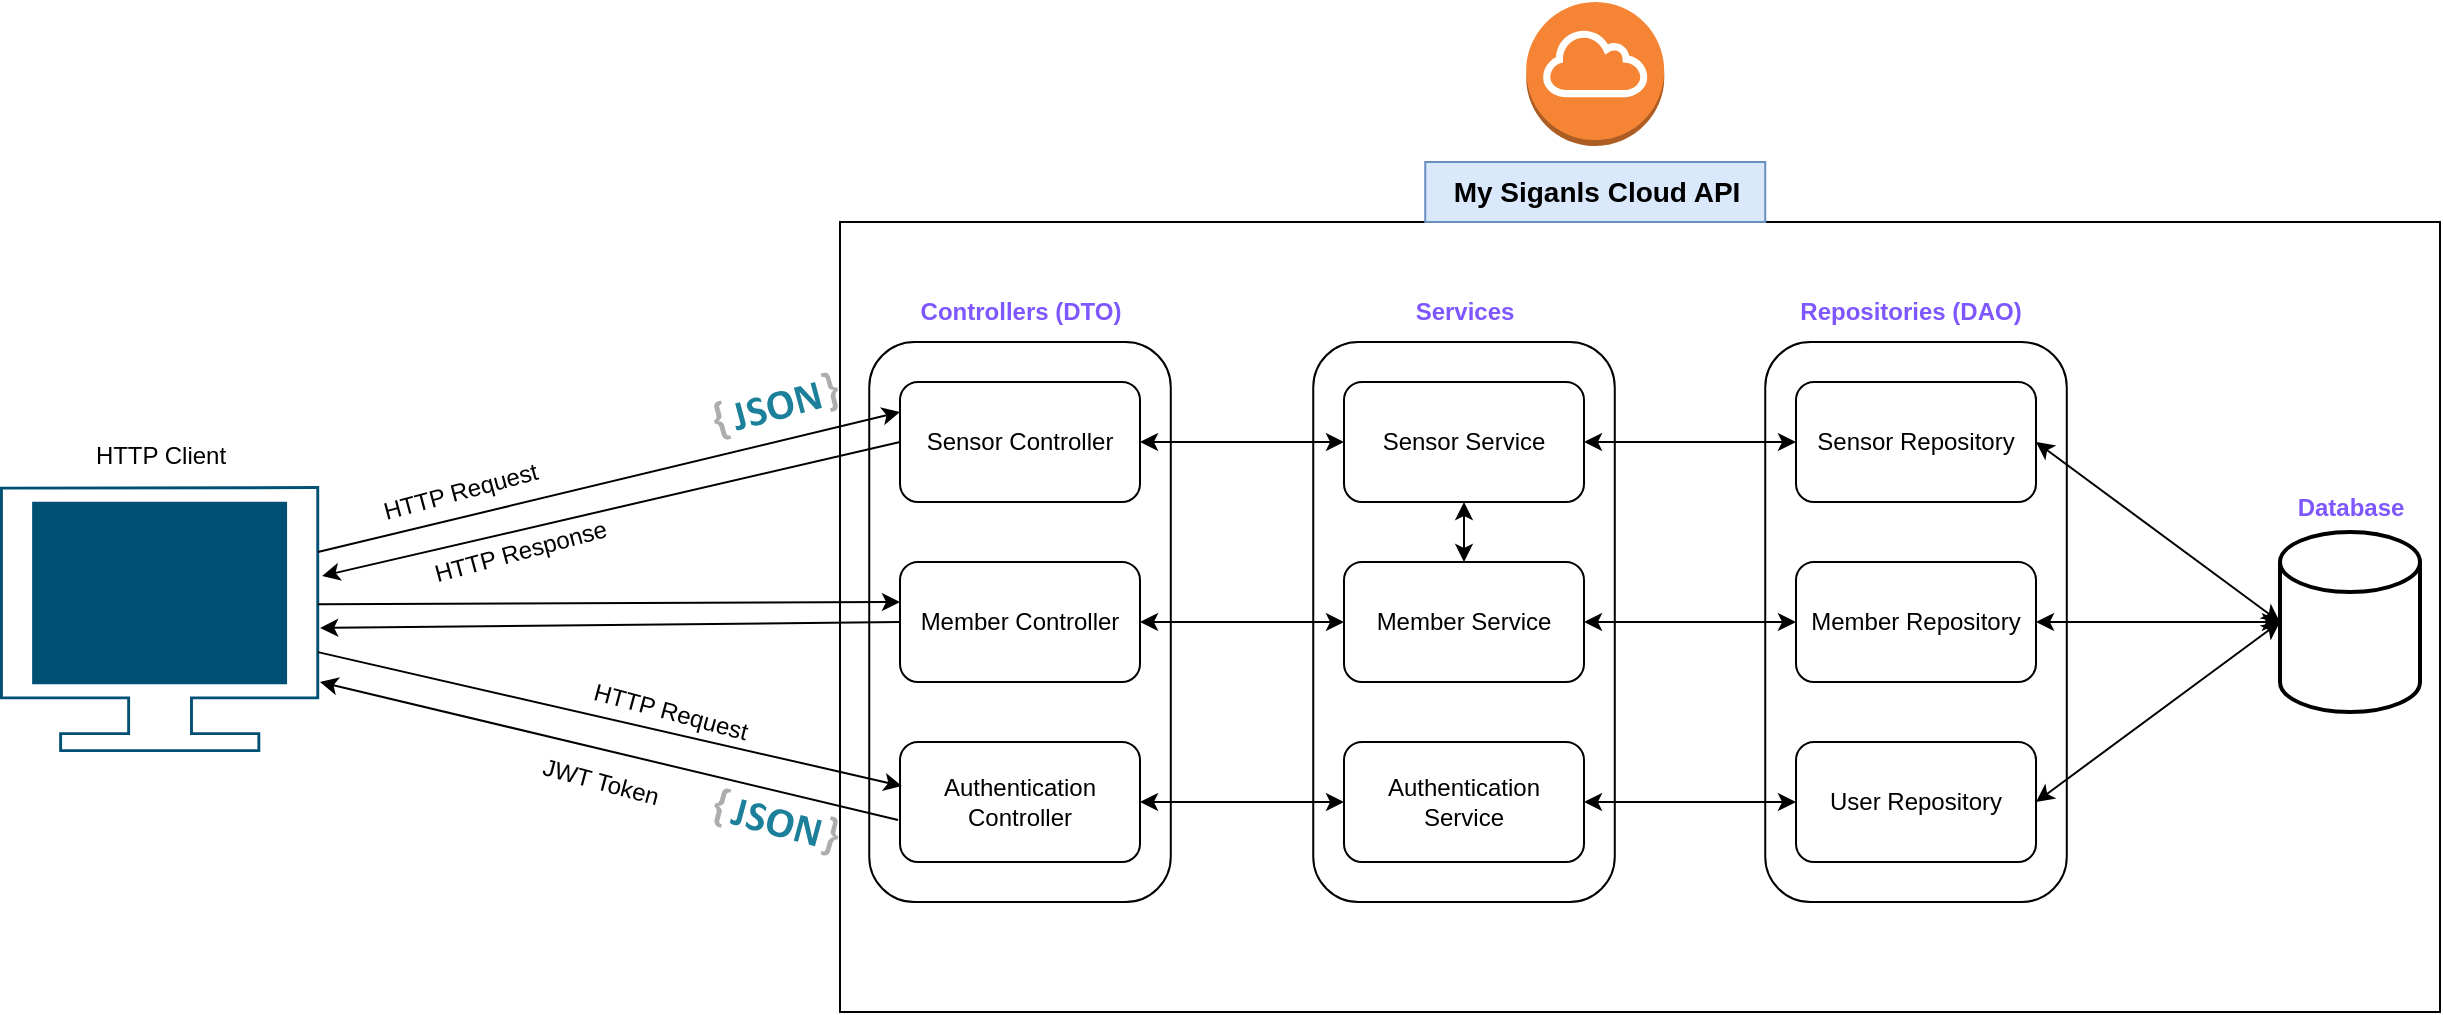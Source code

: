 <mxfile version="21.6.8" type="device">
  <diagram name="Page-1" id="yhTgG2BgyuAVaiG9sXG8">
    <mxGraphModel dx="2261" dy="834" grid="1" gridSize="10" guides="1" tooltips="1" connect="1" arrows="1" fold="1" page="1" pageScale="1" pageWidth="827" pageHeight="1169" math="0" shadow="0">
      <root>
        <mxCell id="0" />
        <mxCell id="1" parent="0" />
        <mxCell id="_TfjZFToAt3-EiNYI22u-7" value="" style="rounded=0;whiteSpace=wrap;html=1;" parent="1" vertex="1">
          <mxGeometry x="230" y="230" width="800" height="395" as="geometry" />
        </mxCell>
        <mxCell id="_TfjZFToAt3-EiNYI22u-21" value="" style="rounded=1;whiteSpace=wrap;html=1;" parent="1" vertex="1">
          <mxGeometry x="244.62" y="290" width="150.77" height="280" as="geometry" />
        </mxCell>
        <mxCell id="_TfjZFToAt3-EiNYI22u-17" value="" style="rounded=1;whiteSpace=wrap;html=1;" parent="1" vertex="1">
          <mxGeometry x="692.62" y="290" width="150.77" height="280" as="geometry" />
        </mxCell>
        <mxCell id="_TfjZFToAt3-EiNYI22u-16" value="" style="rounded=1;whiteSpace=wrap;html=1;" parent="1" vertex="1">
          <mxGeometry x="466.62" y="290" width="150.77" height="280" as="geometry" />
        </mxCell>
        <mxCell id="_TfjZFToAt3-EiNYI22u-3" value="&lt;b&gt;&lt;font style=&quot;font-size: 14px;&quot;&gt;My Siganls Cloud API&lt;/font&gt;&lt;/b&gt;" style="text;html=1;align=center;verticalAlign=middle;resizable=0;points=[];autosize=1;strokeColor=#6c8ebf;fillColor=#dae8fc;" parent="1" vertex="1">
          <mxGeometry x="522.62" y="200" width="170" height="30" as="geometry" />
        </mxCell>
        <mxCell id="_TfjZFToAt3-EiNYI22u-4" value="Sensor Service" style="rounded=1;whiteSpace=wrap;html=1;" parent="1" vertex="1">
          <mxGeometry x="482" y="310" width="120" height="60" as="geometry" />
        </mxCell>
        <mxCell id="_TfjZFToAt3-EiNYI22u-5" value="Member Service" style="rounded=1;whiteSpace=wrap;html=1;" parent="1" vertex="1">
          <mxGeometry x="482" y="400" width="120" height="60" as="geometry" />
        </mxCell>
        <mxCell id="_TfjZFToAt3-EiNYI22u-6" value="Authentication Service" style="rounded=1;whiteSpace=wrap;html=1;" parent="1" vertex="1">
          <mxGeometry x="482" y="490" width="120" height="60" as="geometry" />
        </mxCell>
        <mxCell id="_TfjZFToAt3-EiNYI22u-8" value="Sensor Controller" style="rounded=1;whiteSpace=wrap;html=1;" parent="1" vertex="1">
          <mxGeometry x="260" y="310" width="120" height="60" as="geometry" />
        </mxCell>
        <mxCell id="_TfjZFToAt3-EiNYI22u-9" value="Member Controller" style="rounded=1;whiteSpace=wrap;html=1;" parent="1" vertex="1">
          <mxGeometry x="260" y="400" width="120" height="60" as="geometry" />
        </mxCell>
        <mxCell id="_TfjZFToAt3-EiNYI22u-10" value="Authentication Controller" style="rounded=1;whiteSpace=wrap;html=1;" parent="1" vertex="1">
          <mxGeometry x="260" y="490" width="120" height="60" as="geometry" />
        </mxCell>
        <mxCell id="_TfjZFToAt3-EiNYI22u-11" value="Member Repository" style="rounded=1;whiteSpace=wrap;html=1;" parent="1" vertex="1">
          <mxGeometry x="708" y="400" width="120" height="60" as="geometry" />
        </mxCell>
        <mxCell id="_TfjZFToAt3-EiNYI22u-12" value="Sensor Repository" style="rounded=1;whiteSpace=wrap;html=1;" parent="1" vertex="1">
          <mxGeometry x="708" y="310" width="120" height="60" as="geometry" />
        </mxCell>
        <mxCell id="_TfjZFToAt3-EiNYI22u-13" value="" style="strokeWidth=2;html=1;shape=mxgraph.flowchart.database;whiteSpace=wrap;" parent="1" vertex="1">
          <mxGeometry x="950" y="385" width="70" height="90" as="geometry" />
        </mxCell>
        <mxCell id="_TfjZFToAt3-EiNYI22u-15" value="" style="endArrow=classic;startArrow=classic;html=1;rounded=0;exitX=1;exitY=0.5;exitDx=0;exitDy=0;entryX=0;entryY=0.5;entryDx=0;entryDy=0;entryPerimeter=0;" parent="1" source="_TfjZFToAt3-EiNYI22u-12" target="_TfjZFToAt3-EiNYI22u-13" edge="1">
          <mxGeometry width="50" height="50" relative="1" as="geometry">
            <mxPoint x="960" y="450" as="sourcePoint" />
            <mxPoint x="1010" y="400" as="targetPoint" />
          </mxGeometry>
        </mxCell>
        <mxCell id="_TfjZFToAt3-EiNYI22u-18" value="" style="endArrow=classic;startArrow=classic;html=1;rounded=0;exitX=1;exitY=0.5;exitDx=0;exitDy=0;entryX=0;entryY=0.5;entryDx=0;entryDy=0;" parent="1" source="_TfjZFToAt3-EiNYI22u-5" target="_TfjZFToAt3-EiNYI22u-11" edge="1">
          <mxGeometry width="50" height="50" relative="1" as="geometry">
            <mxPoint x="630" y="470" as="sourcePoint" />
            <mxPoint x="680" y="420" as="targetPoint" />
          </mxGeometry>
        </mxCell>
        <mxCell id="_TfjZFToAt3-EiNYI22u-19" value="" style="endArrow=classic;startArrow=classic;html=1;rounded=0;exitX=1;exitY=0.5;exitDx=0;exitDy=0;entryX=0;entryY=0.5;entryDx=0;entryDy=0;" parent="1" source="_TfjZFToAt3-EiNYI22u-4" target="_TfjZFToAt3-EiNYI22u-12" edge="1">
          <mxGeometry width="50" height="50" relative="1" as="geometry">
            <mxPoint x="630" y="380" as="sourcePoint" />
            <mxPoint x="680" y="330" as="targetPoint" />
          </mxGeometry>
        </mxCell>
        <mxCell id="_TfjZFToAt3-EiNYI22u-20" value="" style="endArrow=classic;startArrow=classic;html=1;rounded=0;exitX=1;exitY=0.5;exitDx=0;exitDy=0;entryX=0;entryY=0.5;entryDx=0;entryDy=0;entryPerimeter=0;" parent="1" source="_TfjZFToAt3-EiNYI22u-11" target="_TfjZFToAt3-EiNYI22u-13" edge="1">
          <mxGeometry width="50" height="50" relative="1" as="geometry">
            <mxPoint x="920" y="530" as="sourcePoint" />
            <mxPoint x="970" y="480" as="targetPoint" />
          </mxGeometry>
        </mxCell>
        <mxCell id="_TfjZFToAt3-EiNYI22u-22" value="&lt;b&gt;&lt;font color=&quot;#7e57ff&quot;&gt;Controllers (DTO)&lt;/font&gt;&lt;/b&gt;" style="text;html=1;align=center;verticalAlign=middle;resizable=0;points=[];autosize=1;strokeColor=none;fillColor=none;" parent="1" vertex="1">
          <mxGeometry x="260" y="260" width="120" height="30" as="geometry" />
        </mxCell>
        <mxCell id="_TfjZFToAt3-EiNYI22u-23" value="&lt;b&gt;&lt;font color=&quot;#7e57ff&quot;&gt;Services&lt;/font&gt;&lt;/b&gt;" style="text;html=1;align=center;verticalAlign=middle;resizable=0;points=[];autosize=1;strokeColor=none;fillColor=none;" parent="1" vertex="1">
          <mxGeometry x="507" y="260" width="70" height="30" as="geometry" />
        </mxCell>
        <mxCell id="_TfjZFToAt3-EiNYI22u-24" value="&lt;b&gt;&lt;font color=&quot;#7e57ff&quot;&gt;Repositories (DAO)&lt;/font&gt;&lt;/b&gt;" style="text;html=1;align=center;verticalAlign=middle;resizable=0;points=[];autosize=1;strokeColor=none;fillColor=none;" parent="1" vertex="1">
          <mxGeometry x="700" y="260" width="130" height="30" as="geometry" />
        </mxCell>
        <mxCell id="_TfjZFToAt3-EiNYI22u-25" value="" style="endArrow=classic;startArrow=classic;html=1;rounded=0;exitX=1;exitY=0.5;exitDx=0;exitDy=0;entryX=0;entryY=0.5;entryDx=0;entryDy=0;" parent="1" source="_TfjZFToAt3-EiNYI22u-8" target="_TfjZFToAt3-EiNYI22u-4" edge="1">
          <mxGeometry width="50" height="50" relative="1" as="geometry">
            <mxPoint x="400" y="580" as="sourcePoint" />
            <mxPoint x="450" y="530" as="targetPoint" />
          </mxGeometry>
        </mxCell>
        <mxCell id="_TfjZFToAt3-EiNYI22u-26" value="" style="endArrow=classic;startArrow=classic;html=1;rounded=0;exitX=1;exitY=0.5;exitDx=0;exitDy=0;entryX=0;entryY=0.5;entryDx=0;entryDy=0;" parent="1" source="_TfjZFToAt3-EiNYI22u-9" target="_TfjZFToAt3-EiNYI22u-5" edge="1">
          <mxGeometry width="50" height="50" relative="1" as="geometry">
            <mxPoint x="400" y="580" as="sourcePoint" />
            <mxPoint x="450" y="530" as="targetPoint" />
          </mxGeometry>
        </mxCell>
        <mxCell id="_TfjZFToAt3-EiNYI22u-27" value="" style="endArrow=classic;startArrow=classic;html=1;rounded=0;exitX=1;exitY=0.5;exitDx=0;exitDy=0;entryX=0;entryY=0.5;entryDx=0;entryDy=0;" parent="1" source="_TfjZFToAt3-EiNYI22u-10" target="_TfjZFToAt3-EiNYI22u-6" edge="1">
          <mxGeometry width="50" height="50" relative="1" as="geometry">
            <mxPoint x="350" y="700" as="sourcePoint" />
            <mxPoint x="400" y="650" as="targetPoint" />
          </mxGeometry>
        </mxCell>
        <mxCell id="_TfjZFToAt3-EiNYI22u-28" value="&lt;b&gt;&lt;font color=&quot;#7e57ff&quot;&gt;Database&lt;/font&gt;&lt;/b&gt;" style="text;html=1;align=center;verticalAlign=middle;resizable=0;points=[];autosize=1;strokeColor=none;fillColor=none;" parent="1" vertex="1">
          <mxGeometry x="945" y="357.94" width="80" height="30" as="geometry" />
        </mxCell>
        <mxCell id="_TfjZFToAt3-EiNYI22u-29" value="" style="outlineConnect=0;dashed=0;verticalLabelPosition=bottom;verticalAlign=top;align=center;html=1;shape=mxgraph.aws3.internet_gateway;fillColor=#F58534;gradientColor=none;" parent="1" vertex="1">
          <mxGeometry x="573.12" y="120" width="69" height="72" as="geometry" />
        </mxCell>
        <mxCell id="_TfjZFToAt3-EiNYI22u-35" value="" style="points=[[0,0,0],[0.25,0,0],[0.5,0,0],[0.75,0,0],[1,0,0],[1,0.4,0],[1,0.8,0],[0.815,1,0],[0.5,1,0],[0.185,1,0],[0,0.8,0],[0,0.4,0]];verticalLabelPosition=bottom;sketch=0;html=1;verticalAlign=top;aspect=fixed;align=center;pointerEvents=1;shape=mxgraph.cisco19.hdtv;fillColor=#005073;strokeColor=none;" parent="1" vertex="1">
          <mxGeometry x="-190" y="362.06" width="159.6" height="133" as="geometry" />
        </mxCell>
        <mxCell id="_TfjZFToAt3-EiNYI22u-37" value="HTTP Client" style="text;html=1;align=center;verticalAlign=middle;resizable=0;points=[];autosize=1;strokeColor=none;fillColor=none;" parent="1" vertex="1">
          <mxGeometry x="-155.2" y="332.06" width="90" height="30" as="geometry" />
        </mxCell>
        <mxCell id="_TfjZFToAt3-EiNYI22u-39" value="" style="endArrow=classic;startArrow=none;html=1;rounded=0;exitX=0.996;exitY=0.248;exitDx=0;exitDy=0;exitPerimeter=0;entryX=0;entryY=0.25;entryDx=0;entryDy=0;startFill=0;" parent="1" source="_TfjZFToAt3-EiNYI22u-35" target="_TfjZFToAt3-EiNYI22u-8" edge="1">
          <mxGeometry width="50" height="50" relative="1" as="geometry">
            <mxPoint x="-100" y="430" as="sourcePoint" />
            <mxPoint x="-50" y="380" as="targetPoint" />
          </mxGeometry>
        </mxCell>
        <mxCell id="_TfjZFToAt3-EiNYI22u-40" value="" style="endArrow=classic;startArrow=none;html=1;rounded=0;exitX=0.996;exitY=0.519;exitDx=0;exitDy=0;exitPerimeter=0;entryX=0;entryY=0.5;entryDx=0;entryDy=0;startFill=0;" parent="1" edge="1">
          <mxGeometry width="50" height="50" relative="1" as="geometry">
            <mxPoint x="-31.038" y="421.087" as="sourcePoint" />
            <mxPoint x="260" y="420" as="targetPoint" />
          </mxGeometry>
        </mxCell>
        <mxCell id="_TfjZFToAt3-EiNYI22u-41" value="" style="endArrow=classic;startArrow=none;html=1;rounded=0;entryX=-0.008;entryY=0.65;entryDx=0;entryDy=0;startFill=0;entryPerimeter=0;exitX=-0.008;exitY=0.65;exitDx=0;exitDy=0;exitPerimeter=0;" parent="1" source="_TfjZFToAt3-EiNYI22u-10" edge="1">
          <mxGeometry width="50" height="50" relative="1" as="geometry">
            <mxPoint x="40" y="480" as="sourcePoint" />
            <mxPoint x="-30" y="460" as="targetPoint" />
          </mxGeometry>
        </mxCell>
        <mxCell id="_TfjZFToAt3-EiNYI22u-45" value="HTTP Request" style="text;html=1;align=center;verticalAlign=middle;resizable=0;points=[];autosize=1;strokeColor=none;fillColor=none;rotation=-15;" parent="1" vertex="1">
          <mxGeometry x="-10" y="350" width="100" height="30" as="geometry" />
        </mxCell>
        <mxCell id="_TfjZFToAt3-EiNYI22u-47" value="HTTP Response" style="text;html=1;align=center;verticalAlign=middle;resizable=0;points=[];autosize=1;strokeColor=none;fillColor=none;rotation=-15;" parent="1" vertex="1">
          <mxGeometry x="15.0" y="380" width="110" height="30" as="geometry" />
        </mxCell>
        <mxCell id="_TfjZFToAt3-EiNYI22u-48" value="" style="dashed=0;outlineConnect=0;html=1;align=center;labelPosition=center;verticalLabelPosition=bottom;verticalAlign=top;shape=mxgraph.weblogos.json_2;rotation=15;" parent="1" vertex="1">
          <mxGeometry x="166.19" y="520" width="63.81" height="20" as="geometry" />
        </mxCell>
        <mxCell id="_TfjZFToAt3-EiNYI22u-49" value="" style="endArrow=classic;startArrow=classic;html=1;rounded=0;entryX=0.5;entryY=1;entryDx=0;entryDy=0;exitX=0.5;exitY=0;exitDx=0;exitDy=0;" parent="1" source="_TfjZFToAt3-EiNYI22u-5" target="_TfjZFToAt3-EiNYI22u-4" edge="1">
          <mxGeometry width="50" height="50" relative="1" as="geometry">
            <mxPoint x="630" y="510" as="sourcePoint" />
            <mxPoint x="680" y="460" as="targetPoint" />
          </mxGeometry>
        </mxCell>
        <mxCell id="_TfjZFToAt3-EiNYI22u-50" value="JWT Token" style="text;html=1;align=center;verticalAlign=middle;resizable=0;points=[];autosize=1;strokeColor=none;fillColor=none;rotation=15;" parent="1" vertex="1">
          <mxGeometry x="70" y="495.06" width="80" height="30" as="geometry" />
        </mxCell>
        <mxCell id="_TfjZFToAt3-EiNYI22u-51" value="" style="endArrow=classic;html=1;rounded=0;exitX=0;exitY=0.5;exitDx=0;exitDy=0;entryX=1.009;entryY=0.338;entryDx=0;entryDy=0;entryPerimeter=0;" parent="1" source="_TfjZFToAt3-EiNYI22u-8" target="_TfjZFToAt3-EiNYI22u-35" edge="1">
          <mxGeometry width="50" height="50" relative="1" as="geometry">
            <mxPoint x="100" y="310" as="sourcePoint" />
            <mxPoint x="150" y="260" as="targetPoint" />
          </mxGeometry>
        </mxCell>
        <mxCell id="_TfjZFToAt3-EiNYI22u-52" value="" style="dashed=0;outlineConnect=0;html=1;align=center;labelPosition=center;verticalLabelPosition=bottom;verticalAlign=top;shape=mxgraph.weblogos.json_2;rotation=-15;" parent="1" vertex="1">
          <mxGeometry x="166.19" y="312.06" width="63.81" height="20" as="geometry" />
        </mxCell>
        <mxCell id="_TfjZFToAt3-EiNYI22u-53" value="" style="endArrow=classic;html=1;rounded=0;exitX=0;exitY=0.5;exitDx=0;exitDy=0;entryX=1.003;entryY=0.533;entryDx=0;entryDy=0;entryPerimeter=0;" parent="1" source="_TfjZFToAt3-EiNYI22u-9" target="_TfjZFToAt3-EiNYI22u-35" edge="1">
          <mxGeometry width="50" height="50" relative="1" as="geometry">
            <mxPoint x="260" y="435" as="sourcePoint" />
            <mxPoint x="20" y="436" as="targetPoint" />
          </mxGeometry>
        </mxCell>
        <mxCell id="_TfjZFToAt3-EiNYI22u-58" value="HTTP Request" style="text;html=1;align=center;verticalAlign=middle;resizable=0;points=[];autosize=1;strokeColor=none;fillColor=none;rotation=15;" parent="1" vertex="1">
          <mxGeometry x="95" y="460" width="100" height="30" as="geometry" />
        </mxCell>
        <mxCell id="_TfjZFToAt3-EiNYI22u-60" value="" style="endArrow=classic;html=1;rounded=0;exitX=0.996;exitY=0.624;exitDx=0;exitDy=0;exitPerimeter=0;entryX=0.008;entryY=0.367;entryDx=0;entryDy=0;entryPerimeter=0;" parent="1" source="_TfjZFToAt3-EiNYI22u-35" target="_TfjZFToAt3-EiNYI22u-10" edge="1">
          <mxGeometry width="50" height="50" relative="1" as="geometry">
            <mxPoint x="20" y="450" as="sourcePoint" />
            <mxPoint x="-20" y="620" as="targetPoint" />
          </mxGeometry>
        </mxCell>
        <mxCell id="xh_BDYt8fZxiioV8haSG-1" value="User Repository" style="rounded=1;whiteSpace=wrap;html=1;" vertex="1" parent="1">
          <mxGeometry x="708.01" y="490" width="120" height="60" as="geometry" />
        </mxCell>
        <mxCell id="xh_BDYt8fZxiioV8haSG-2" value="" style="endArrow=classic;startArrow=classic;html=1;rounded=0;exitX=1;exitY=0.5;exitDx=0;exitDy=0;entryX=0;entryY=0.5;entryDx=0;entryDy=0;" edge="1" parent="1" source="_TfjZFToAt3-EiNYI22u-6" target="xh_BDYt8fZxiioV8haSG-1">
          <mxGeometry width="50" height="50" relative="1" as="geometry">
            <mxPoint x="710" y="650" as="sourcePoint" />
            <mxPoint x="760" y="600" as="targetPoint" />
          </mxGeometry>
        </mxCell>
        <mxCell id="xh_BDYt8fZxiioV8haSG-3" value="" style="endArrow=classic;startArrow=classic;html=1;rounded=0;exitX=1;exitY=0.5;exitDx=0;exitDy=0;entryX=0;entryY=0.5;entryDx=0;entryDy=0;entryPerimeter=0;" edge="1" parent="1" source="xh_BDYt8fZxiioV8haSG-1" target="_TfjZFToAt3-EiNYI22u-13">
          <mxGeometry width="50" height="50" relative="1" as="geometry">
            <mxPoint x="930" y="550" as="sourcePoint" />
            <mxPoint x="980" y="500" as="targetPoint" />
          </mxGeometry>
        </mxCell>
      </root>
    </mxGraphModel>
  </diagram>
</mxfile>
